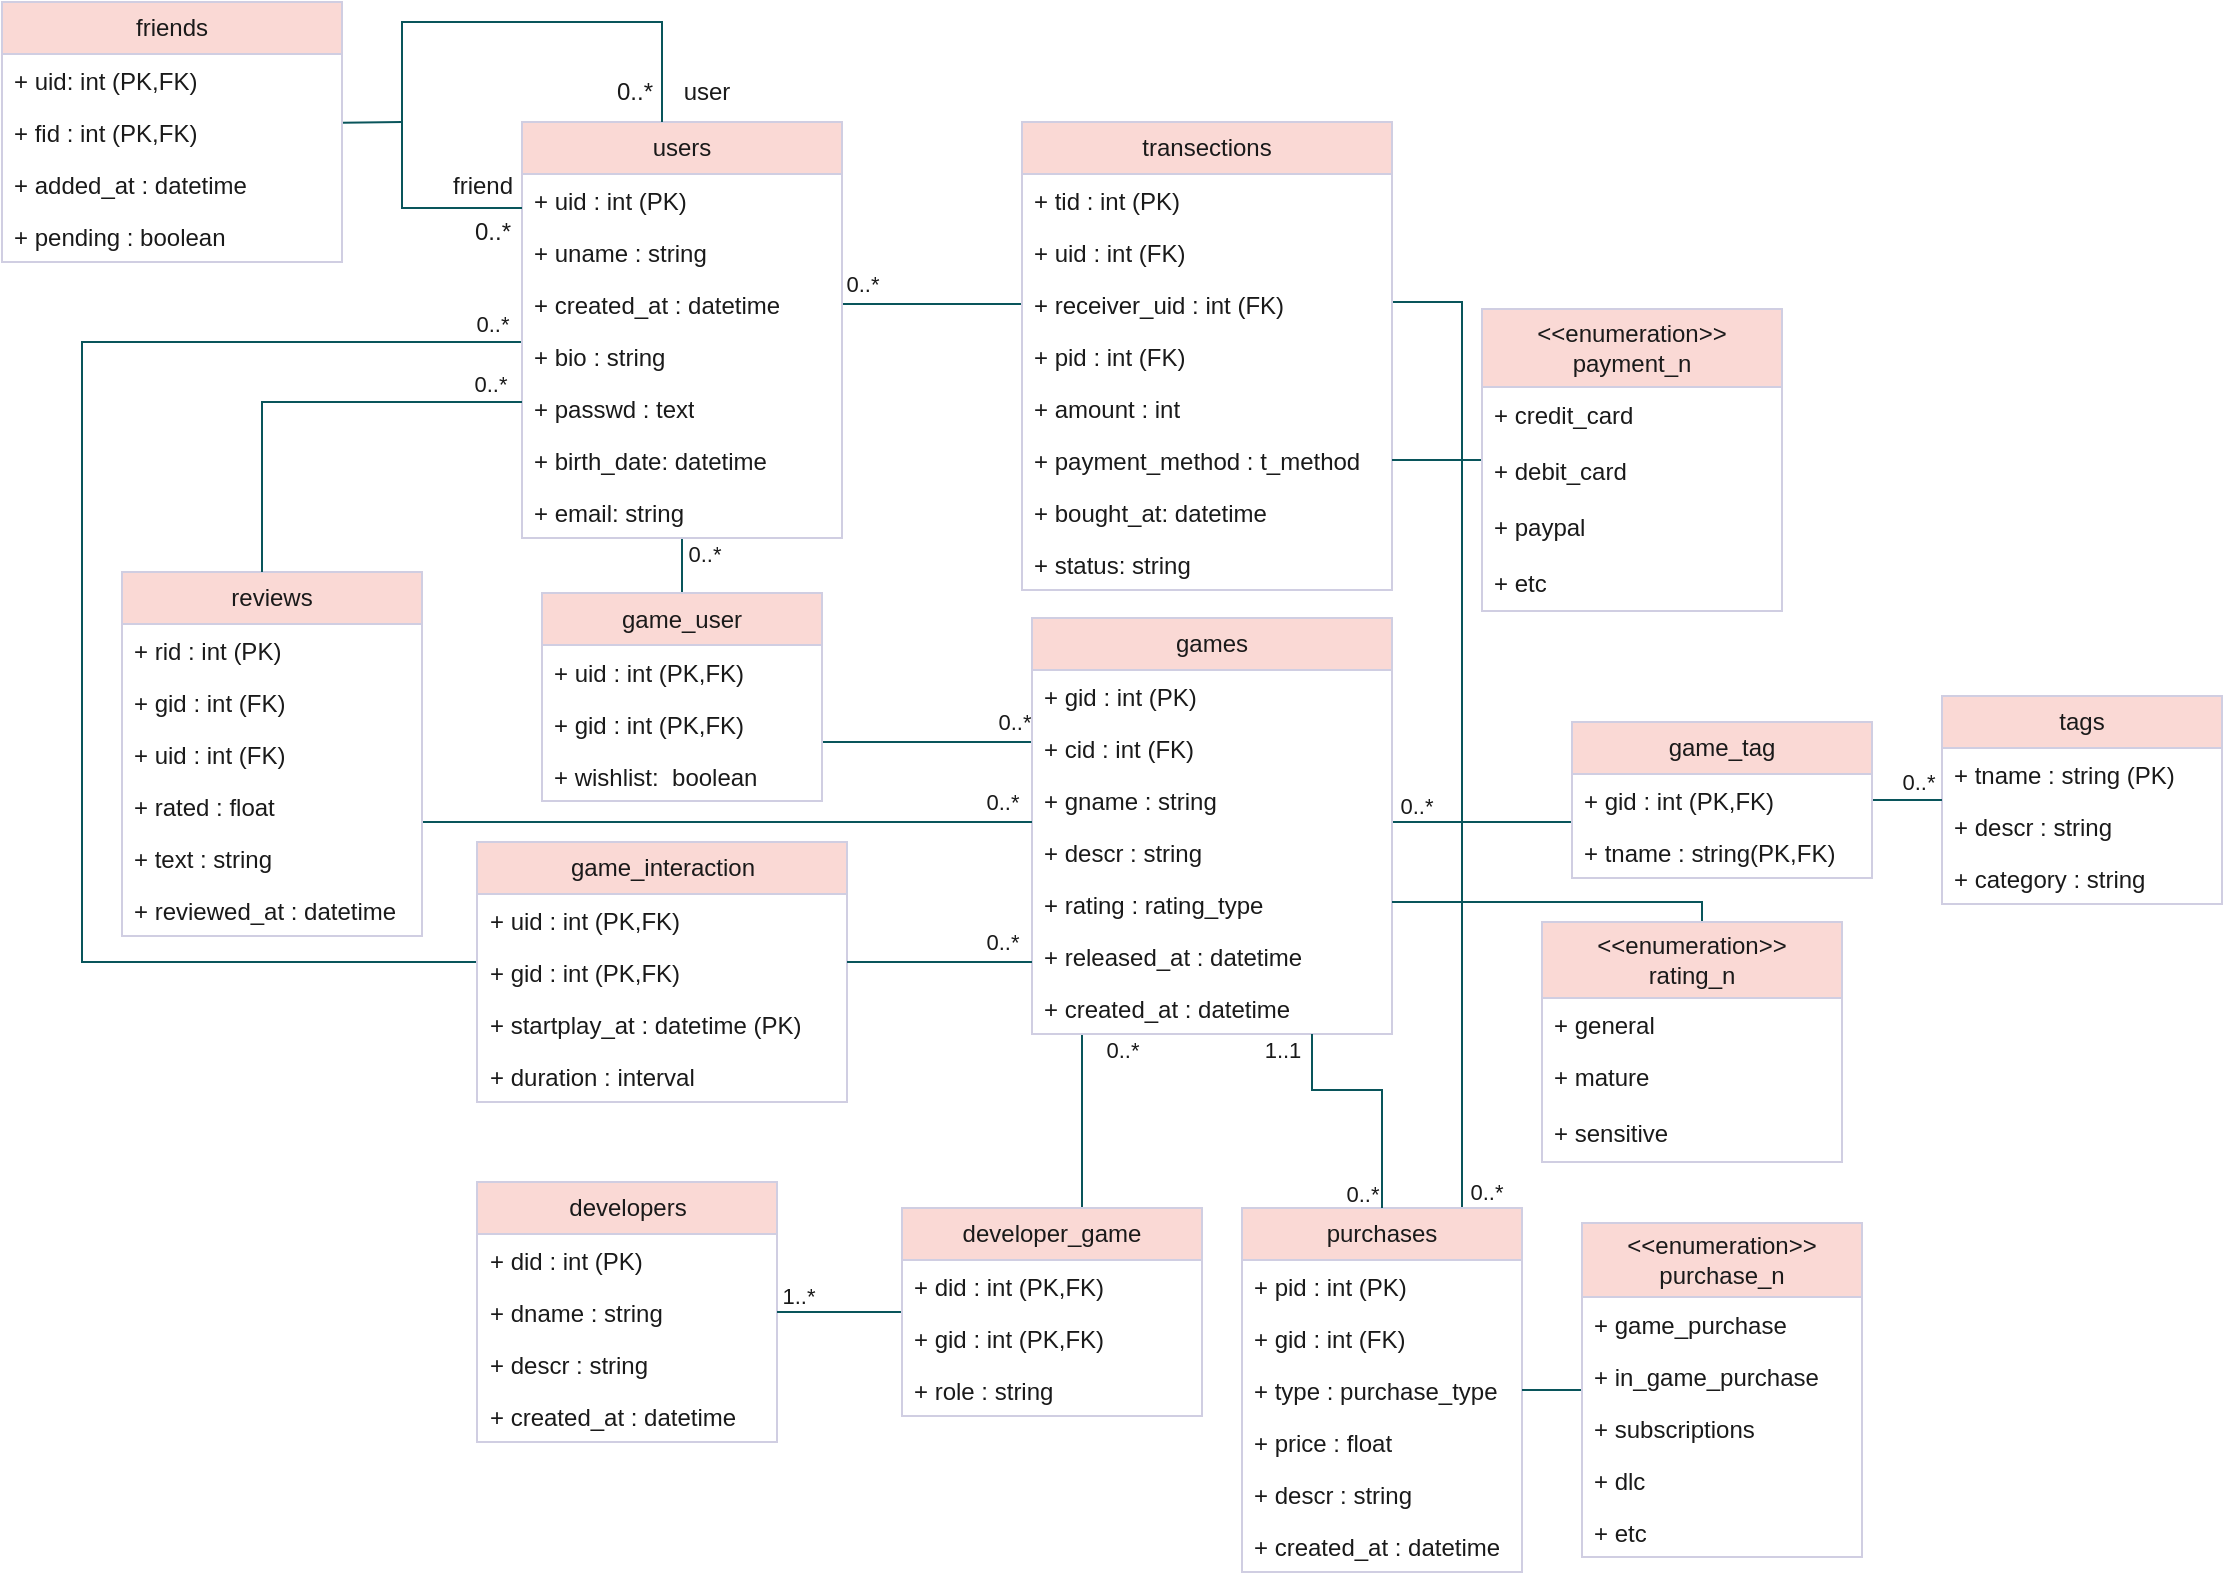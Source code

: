 <mxfile version="26.0.15">
  <diagram name="Page-1" id="c4acf3e9-155e-7222-9cf6-157b1a14988f">
    <mxGraphModel dx="2045" dy="713" grid="1" gridSize="10" guides="1" tooltips="1" connect="1" arrows="1" fold="1" page="1" pageScale="1" pageWidth="850" pageHeight="1100" background="none" math="0" shadow="0">
      <root>
        <mxCell id="0" />
        <mxCell id="1" parent="0" />
        <mxCell id="2pVqwqvjS9LqauzNDk25-103" style="edgeStyle=orthogonalEdgeStyle;rounded=0;orthogonalLoop=1;jettySize=auto;html=1;endArrow=none;startFill=0;labelBackgroundColor=none;strokeColor=#09555B;fontColor=default;entryX=0;entryY=0.5;entryDx=0;entryDy=0;exitX=1;exitY=0.5;exitDx=0;exitDy=0;" parent="1" source="2pVqwqvjS9LqauzNDk25-8" target="Zc4zKIkPFqTuDIG2BIl9-13" edge="1">
          <mxGeometry relative="1" as="geometry">
            <mxPoint x="350" y="180" as="sourcePoint" />
            <mxPoint x="440" y="197" as="targetPoint" />
            <Array as="points" />
          </mxGeometry>
        </mxCell>
        <mxCell id="2pVqwqvjS9LqauzNDk25-104" value="0..*" style="edgeLabel;html=1;align=center;verticalAlign=middle;resizable=0;points=[];labelBackgroundColor=none;fontColor=#1A1A1A;rounded=0;" parent="2pVqwqvjS9LqauzNDk25-103" vertex="1" connectable="0">
          <mxGeometry x="-0.939" y="-1" relative="1" as="geometry">
            <mxPoint x="7" y="-11" as="offset" />
          </mxGeometry>
        </mxCell>
        <mxCell id="0NqdiBWct_r0nhPSizSn-33" value="0..*" style="edgeLabel;html=1;align=center;verticalAlign=middle;resizable=0;points=[];labelBackgroundColor=none;fontColor=#1A1A1A;rounded=0;" parent="2pVqwqvjS9LqauzNDk25-103" vertex="1" connectable="0">
          <mxGeometry x="-0.939" y="-1" relative="1" as="geometry">
            <mxPoint x="-72" y="124" as="offset" />
          </mxGeometry>
        </mxCell>
        <mxCell id="0NqdiBWct_r0nhPSizSn-31" style="edgeStyle=orthogonalEdgeStyle;rounded=0;orthogonalLoop=1;jettySize=auto;html=1;endArrow=none;startFill=0;labelBackgroundColor=none;strokeColor=#09555B;fontColor=default;" parent="1" source="2pVqwqvjS9LqauzNDk25-6" target="0NqdiBWct_r0nhPSizSn-26" edge="1">
          <mxGeometry relative="1" as="geometry">
            <Array as="points">
              <mxPoint x="300" y="270" />
              <mxPoint x="300" y="270" />
            </Array>
          </mxGeometry>
        </mxCell>
        <mxCell id="rWIqrQfGSt81gzxZxEG9-31" style="edgeStyle=orthogonalEdgeStyle;rounded=0;orthogonalLoop=1;jettySize=auto;html=1;endArrow=none;startFill=0;labelBackgroundColor=none;strokeColor=#09555B;fontColor=default;" parent="1" source="2pVqwqvjS9LqauzNDk25-6" target="rWIqrQfGSt81gzxZxEG9-24" edge="1">
          <mxGeometry relative="1" as="geometry">
            <Array as="points">
              <mxPoint x="-30" y="200" />
              <mxPoint x="-30" y="510" />
            </Array>
          </mxGeometry>
        </mxCell>
        <mxCell id="2pVqwqvjS9LqauzNDk25-6" value="users" style="swimlane;fontStyle=0;childLayout=stackLayout;horizontal=1;startSize=26;fillColor=#FAD9D5;horizontalStack=0;resizeParent=1;resizeParentMax=0;resizeLast=0;collapsible=1;marginBottom=0;whiteSpace=wrap;html=1;strokeColor=#D0CEE2;labelBackgroundColor=none;fontColor=#1A1A1A;rounded=0;" parent="1" vertex="1">
          <mxGeometry x="190" y="90" width="160" height="208" as="geometry" />
        </mxCell>
        <mxCell id="2pVqwqvjS9LqauzNDk25-7" value="+ uid : int (PK)" style="text;strokeColor=none;fillColor=none;align=left;verticalAlign=top;spacingLeft=4;spacingRight=4;overflow=hidden;rotatable=0;points=[[0,0.5],[1,0.5]];portConstraint=eastwest;whiteSpace=wrap;html=1;labelBackgroundColor=none;fontColor=#1A1A1A;rounded=0;" parent="2pVqwqvjS9LqauzNDk25-6" vertex="1">
          <mxGeometry y="26" width="160" height="26" as="geometry" />
        </mxCell>
        <mxCell id="0NqdiBWct_r0nhPSizSn-37" value="+ uname : string" style="text;strokeColor=none;fillColor=none;align=left;verticalAlign=top;spacingLeft=4;spacingRight=4;overflow=hidden;rotatable=0;points=[[0,0.5],[1,0.5]];portConstraint=eastwest;whiteSpace=wrap;html=1;labelBackgroundColor=none;fontColor=#1A1A1A;rounded=0;" parent="2pVqwqvjS9LqauzNDk25-6" vertex="1">
          <mxGeometry y="52" width="160" height="26" as="geometry" />
        </mxCell>
        <mxCell id="2pVqwqvjS9LqauzNDk25-8" value="+ created_at : datetime" style="text;strokeColor=none;fillColor=none;align=left;verticalAlign=top;spacingLeft=4;spacingRight=4;overflow=hidden;rotatable=0;points=[[0,0.5],[1,0.5]];portConstraint=eastwest;whiteSpace=wrap;html=1;labelBackgroundColor=none;fontColor=#1A1A1A;rounded=0;" parent="2pVqwqvjS9LqauzNDk25-6" vertex="1">
          <mxGeometry y="78" width="160" height="26" as="geometry" />
        </mxCell>
        <mxCell id="2pVqwqvjS9LqauzNDk25-9" value="+ bio : string&lt;div&gt;&lt;br&gt;&lt;div&gt;&amp;nbsp;&lt;/div&gt;&lt;/div&gt;" style="text;strokeColor=none;fillColor=none;align=left;verticalAlign=top;spacingLeft=4;spacingRight=4;overflow=hidden;rotatable=0;points=[[0,0.5],[1,0.5]];portConstraint=eastwest;whiteSpace=wrap;html=1;labelBackgroundColor=none;fontColor=#1A1A1A;rounded=0;" parent="2pVqwqvjS9LqauzNDk25-6" vertex="1">
          <mxGeometry y="104" width="160" height="26" as="geometry" />
        </mxCell>
        <mxCell id="rWIqrQfGSt81gzxZxEG9-15" style="edgeStyle=orthogonalEdgeStyle;rounded=0;orthogonalLoop=1;jettySize=auto;html=1;entryX=0;entryY=0.654;entryDx=0;entryDy=0;entryPerimeter=0;endArrow=none;startFill=0;labelBackgroundColor=none;strokeColor=#09555B;fontColor=default;" parent="2pVqwqvjS9LqauzNDk25-6" source="2pVqwqvjS9LqauzNDk25-6" target="2pVqwqvjS9LqauzNDk25-7" edge="1">
          <mxGeometry relative="1" as="geometry">
            <Array as="points">
              <mxPoint x="70" y="-50" />
              <mxPoint x="-60" y="-50" />
              <mxPoint x="-60" y="43" />
            </Array>
          </mxGeometry>
        </mxCell>
        <mxCell id="BbPI0gP_dXrYkIprhT25-1" value="+&amp;nbsp;passwd : text&lt;div&gt;&lt;br&gt;&lt;div&gt;&amp;nbsp;&lt;/div&gt;&lt;/div&gt;" style="text;strokeColor=none;fillColor=none;align=left;verticalAlign=top;spacingLeft=4;spacingRight=4;overflow=hidden;rotatable=0;points=[[0,0.5],[1,0.5]];portConstraint=eastwest;whiteSpace=wrap;html=1;labelBackgroundColor=none;fontColor=#1A1A1A;rounded=0;" parent="2pVqwqvjS9LqauzNDk25-6" vertex="1">
          <mxGeometry y="130" width="160" height="26" as="geometry" />
        </mxCell>
        <mxCell id="BbPI0gP_dXrYkIprhT25-3" value="+&amp;nbsp;birth_date: datetime&lt;div&gt;&lt;br&gt;&lt;div&gt;&amp;nbsp;&lt;/div&gt;&lt;/div&gt;" style="text;strokeColor=none;fillColor=none;align=left;verticalAlign=top;spacingLeft=4;spacingRight=4;overflow=hidden;rotatable=0;points=[[0,0.5],[1,0.5]];portConstraint=eastwest;whiteSpace=wrap;html=1;labelBackgroundColor=none;fontColor=#1A1A1A;rounded=0;" parent="2pVqwqvjS9LqauzNDk25-6" vertex="1">
          <mxGeometry y="156" width="160" height="26" as="geometry" />
        </mxCell>
        <mxCell id="rWIqrQfGSt81gzxZxEG9-19" value="" style="endArrow=none;html=1;rounded=0;labelBackgroundColor=none;strokeColor=#09555B;fontColor=default;exitX=0.999;exitY=0.321;exitDx=0;exitDy=0;exitPerimeter=0;" parent="2pVqwqvjS9LqauzNDk25-6" source="rWIqrQfGSt81gzxZxEG9-6" edge="1">
          <mxGeometry width="50" height="50" relative="1" as="geometry">
            <mxPoint x="10" y="-70" as="sourcePoint" />
            <mxPoint x="-60" as="targetPoint" />
            <Array as="points" />
          </mxGeometry>
        </mxCell>
        <mxCell id="7Whzla8hrvUE6oFYOrGL-5" value="+ email: string&lt;div&gt;&lt;br&gt;&lt;div&gt;&amp;nbsp;&lt;/div&gt;&lt;/div&gt;" style="text;strokeColor=none;fillColor=none;align=left;verticalAlign=top;spacingLeft=4;spacingRight=4;overflow=hidden;rotatable=0;points=[[0,0.5],[1,0.5]];portConstraint=eastwest;whiteSpace=wrap;html=1;labelBackgroundColor=none;fontColor=#1A1A1A;rounded=0;" parent="2pVqwqvjS9LqauzNDk25-6" vertex="1">
          <mxGeometry y="182" width="160" height="26" as="geometry" />
        </mxCell>
        <mxCell id="2pVqwqvjS9LqauzNDk25-92" style="edgeStyle=orthogonalEdgeStyle;rounded=0;orthogonalLoop=1;jettySize=auto;html=1;endArrow=none;startFill=0;labelBackgroundColor=none;strokeColor=#09555B;fontColor=default;" parent="1" source="2pVqwqvjS9LqauzNDk25-11" target="2pVqwqvjS9LqauzNDk25-20" edge="1">
          <mxGeometry relative="1" as="geometry">
            <Array as="points">
              <mxPoint x="650" y="440" />
              <mxPoint x="650" y="440" />
            </Array>
          </mxGeometry>
        </mxCell>
        <mxCell id="2pVqwqvjS9LqauzNDk25-94" value="0..*" style="edgeLabel;html=1;align=center;verticalAlign=middle;resizable=0;points=[];labelBackgroundColor=none;fontColor=#1A1A1A;rounded=0;" parent="2pVqwqvjS9LqauzNDk25-92" vertex="1" connectable="0">
          <mxGeometry x="-0.617" y="-1" relative="1" as="geometry">
            <mxPoint x="-5" y="-9" as="offset" />
          </mxGeometry>
        </mxCell>
        <mxCell id="2pVqwqvjS9LqauzNDk25-100" style="edgeStyle=orthogonalEdgeStyle;rounded=0;orthogonalLoop=1;jettySize=auto;html=1;endArrow=none;startFill=0;labelBackgroundColor=none;strokeColor=#09555B;fontColor=default;" parent="1" source="2pVqwqvjS9LqauzNDk25-11" target="0NqdiBWct_r0nhPSizSn-26" edge="1">
          <mxGeometry relative="1" as="geometry">
            <mxPoint x="330.029" y="570" as="targetPoint" />
            <Array as="points">
              <mxPoint x="360" y="400" />
              <mxPoint x="360" y="400" />
            </Array>
          </mxGeometry>
        </mxCell>
        <mxCell id="2pVqwqvjS9LqauzNDk25-101" value="0..*" style="edgeLabel;html=1;align=center;verticalAlign=middle;resizable=0;points=[];labelBackgroundColor=none;fontColor=#1A1A1A;rounded=0;" parent="2pVqwqvjS9LqauzNDk25-100" vertex="1" connectable="0">
          <mxGeometry x="-0.689" y="-1" relative="1" as="geometry">
            <mxPoint x="7" y="-9" as="offset" />
          </mxGeometry>
        </mxCell>
        <mxCell id="2pVqwqvjS9LqauzNDk25-127" style="edgeStyle=orthogonalEdgeStyle;rounded=0;orthogonalLoop=1;jettySize=auto;html=1;endArrow=none;startFill=0;labelBackgroundColor=none;strokeColor=#09555B;fontColor=default;" parent="1" source="2pVqwqvjS9LqauzNDk25-11" target="0NqdiBWct_r0nhPSizSn-6" edge="1">
          <mxGeometry relative="1" as="geometry">
            <mxPoint x="534.71" y="570" as="sourcePoint" />
            <mxPoint x="534.71" y="739" as="targetPoint" />
            <Array as="points">
              <mxPoint x="470" y="570" />
              <mxPoint x="470" y="570" />
            </Array>
          </mxGeometry>
        </mxCell>
        <mxCell id="2pVqwqvjS9LqauzNDk25-129" value="1..*" style="edgeLabel;html=1;align=center;verticalAlign=middle;resizable=0;points=[];labelBackgroundColor=none;fontColor=#1A1A1A;rounded=0;" parent="2pVqwqvjS9LqauzNDk25-127" vertex="1" connectable="0">
          <mxGeometry x="0.72" y="1" relative="1" as="geometry">
            <mxPoint x="-143" y="56" as="offset" />
          </mxGeometry>
        </mxCell>
        <mxCell id="2pVqwqvjS9LqauzNDk25-130" value="0..*" style="edgeLabel;html=1;align=center;verticalAlign=middle;resizable=0;points=[];labelBackgroundColor=none;fontColor=#1A1A1A;rounded=0;" parent="2pVqwqvjS9LqauzNDk25-127" vertex="1" connectable="0">
          <mxGeometry x="0.72" y="1" relative="1" as="geometry">
            <mxPoint x="19" y="-67" as="offset" />
          </mxGeometry>
        </mxCell>
        <mxCell id="rWIqrQfGSt81gzxZxEG9-64" value="1..1" style="edgeLabel;html=1;align=center;verticalAlign=middle;resizable=0;points=[];labelBackgroundColor=none;fontColor=#1A1A1A;rounded=0;" parent="2pVqwqvjS9LqauzNDk25-127" vertex="1" connectable="0">
          <mxGeometry x="0.72" y="1" relative="1" as="geometry">
            <mxPoint x="99" y="-67" as="offset" />
          </mxGeometry>
        </mxCell>
        <mxCell id="rWIqrQfGSt81gzxZxEG9-65" value="0..*" style="edgeLabel;html=1;align=center;verticalAlign=middle;resizable=0;points=[];labelBackgroundColor=none;fontColor=#1A1A1A;rounded=0;" parent="2pVqwqvjS9LqauzNDk25-127" vertex="1" connectable="0">
          <mxGeometry x="0.72" y="1" relative="1" as="geometry">
            <mxPoint x="139" y="5" as="offset" />
          </mxGeometry>
        </mxCell>
        <mxCell id="7Whzla8hrvUE6oFYOrGL-11" value="0..*" style="edgeLabel;html=1;align=center;verticalAlign=middle;resizable=0;points=[];labelBackgroundColor=none;fontColor=#1A1A1A;rounded=0;" parent="2pVqwqvjS9LqauzNDk25-127" vertex="1" connectable="0">
          <mxGeometry x="0.72" y="1" relative="1" as="geometry">
            <mxPoint x="201" y="4" as="offset" />
          </mxGeometry>
        </mxCell>
        <mxCell id="2pVqwqvjS9LqauzNDk25-11" value="games" style="swimlane;fontStyle=0;childLayout=stackLayout;horizontal=1;startSize=26;fillColor=#FAD9D5;horizontalStack=0;resizeParent=1;resizeParentMax=0;resizeLast=0;collapsible=1;marginBottom=0;whiteSpace=wrap;html=1;strokeColor=#D0CEE2;labelBackgroundColor=none;fontColor=#1A1A1A;rounded=0;" parent="1" vertex="1">
          <mxGeometry x="445" y="338" width="180" height="208" as="geometry" />
        </mxCell>
        <mxCell id="2pVqwqvjS9LqauzNDk25-12" value="+ gid : int (PK)" style="text;strokeColor=none;fillColor=none;align=left;verticalAlign=top;spacingLeft=4;spacingRight=4;overflow=hidden;rotatable=0;points=[[0,0.5],[1,0.5]];portConstraint=eastwest;whiteSpace=wrap;html=1;labelBackgroundColor=none;fontColor=#1A1A1A;rounded=0;" parent="2pVqwqvjS9LqauzNDk25-11" vertex="1">
          <mxGeometry y="26" width="180" height="26" as="geometry" />
        </mxCell>
        <mxCell id="2pVqwqvjS9LqauzNDk25-13" value="+ cid : int (FK)" style="text;strokeColor=none;fillColor=none;align=left;verticalAlign=top;spacingLeft=4;spacingRight=4;overflow=hidden;rotatable=0;points=[[0,0.5],[1,0.5]];portConstraint=eastwest;whiteSpace=wrap;html=1;labelBackgroundColor=none;fontColor=#1A1A1A;rounded=0;" parent="2pVqwqvjS9LqauzNDk25-11" vertex="1">
          <mxGeometry y="52" width="180" height="26" as="geometry" />
        </mxCell>
        <mxCell id="0NqdiBWct_r0nhPSizSn-38" value="+ gname : string" style="text;strokeColor=none;fillColor=none;align=left;verticalAlign=top;spacingLeft=4;spacingRight=4;overflow=hidden;rotatable=0;points=[[0,0.5],[1,0.5]];portConstraint=eastwest;whiteSpace=wrap;html=1;labelBackgroundColor=none;fontColor=#1A1A1A;rounded=0;" parent="2pVqwqvjS9LqauzNDk25-11" vertex="1">
          <mxGeometry y="78" width="180" height="26" as="geometry" />
        </mxCell>
        <mxCell id="0NqdiBWct_r0nhPSizSn-5" value="+ descr : string&lt;div&gt;&amp;nbsp;&lt;/div&gt;" style="text;strokeColor=none;fillColor=none;align=left;verticalAlign=top;spacingLeft=4;spacingRight=4;overflow=hidden;rotatable=0;points=[[0,0.5],[1,0.5]];portConstraint=eastwest;whiteSpace=wrap;html=1;labelBackgroundColor=none;fontColor=#1A1A1A;rounded=0;" parent="2pVqwqvjS9LqauzNDk25-11" vertex="1">
          <mxGeometry y="104" width="180" height="26" as="geometry" />
        </mxCell>
        <mxCell id="2pVqwqvjS9LqauzNDk25-25" value="+ rating : rating_type" style="text;strokeColor=none;fillColor=none;align=left;verticalAlign=top;spacingLeft=4;spacingRight=4;overflow=hidden;rotatable=0;points=[[0,0.5],[1,0.5]];portConstraint=eastwest;whiteSpace=wrap;html=1;labelBackgroundColor=none;fontColor=#1A1A1A;rounded=0;" parent="2pVqwqvjS9LqauzNDk25-11" vertex="1">
          <mxGeometry y="130" width="180" height="26" as="geometry" />
        </mxCell>
        <mxCell id="2pVqwqvjS9LqauzNDk25-85" value="+ released_at : datetime" style="text;strokeColor=none;fillColor=none;align=left;verticalAlign=top;spacingLeft=4;spacingRight=4;overflow=hidden;rotatable=0;points=[[0,0.5],[1,0.5]];portConstraint=eastwest;whiteSpace=wrap;html=1;labelBackgroundColor=none;fontColor=#1A1A1A;rounded=0;" parent="2pVqwqvjS9LqauzNDk25-11" vertex="1">
          <mxGeometry y="156" width="180" height="26" as="geometry" />
        </mxCell>
        <mxCell id="7Whzla8hrvUE6oFYOrGL-8" value="+&amp;nbsp;created_at : datetime&amp;nbsp;" style="text;strokeColor=none;fillColor=none;align=left;verticalAlign=top;spacingLeft=4;spacingRight=4;overflow=hidden;rotatable=0;points=[[0,0.5],[1,0.5]];portConstraint=eastwest;whiteSpace=wrap;html=1;labelBackgroundColor=none;fontColor=#1A1A1A;rounded=0;" parent="2pVqwqvjS9LqauzNDk25-11" vertex="1">
          <mxGeometry y="182" width="180" height="26" as="geometry" />
        </mxCell>
        <mxCell id="2pVqwqvjS9LqauzNDk25-15" value="tags" style="swimlane;fontStyle=0;childLayout=stackLayout;horizontal=1;startSize=26;fillColor=#FAD9D5;horizontalStack=0;resizeParent=1;resizeParentMax=0;resizeLast=0;collapsible=1;marginBottom=0;whiteSpace=wrap;html=1;labelBackgroundColor=none;strokeColor=#D0CEE2;fontColor=#1A1A1A;rounded=0;" parent="1" vertex="1">
          <mxGeometry x="900" y="377" width="140" height="104" as="geometry" />
        </mxCell>
        <mxCell id="2pVqwqvjS9LqauzNDk25-16" value="+ tname : string (PK)" style="text;strokeColor=none;fillColor=none;align=left;verticalAlign=top;spacingLeft=4;spacingRight=4;overflow=hidden;rotatable=0;points=[[0,0.5],[1,0.5]];portConstraint=eastwest;whiteSpace=wrap;html=1;labelBackgroundColor=none;fontColor=#1A1A1A;rounded=0;" parent="2pVqwqvjS9LqauzNDk25-15" vertex="1">
          <mxGeometry y="26" width="140" height="26" as="geometry" />
        </mxCell>
        <mxCell id="2pVqwqvjS9LqauzNDk25-19" value="+ descr : string&lt;div&gt;&amp;nbsp;&lt;/div&gt;" style="text;strokeColor=none;fillColor=none;align=left;verticalAlign=top;spacingLeft=4;spacingRight=4;overflow=hidden;rotatable=0;points=[[0,0.5],[1,0.5]];portConstraint=eastwest;whiteSpace=wrap;html=1;labelBackgroundColor=none;fontColor=#1A1A1A;rounded=0;" parent="2pVqwqvjS9LqauzNDk25-15" vertex="1">
          <mxGeometry y="52" width="140" height="26" as="geometry" />
        </mxCell>
        <mxCell id="7Whzla8hrvUE6oFYOrGL-1" value="+&amp;nbsp;category : string&lt;div&gt;&amp;nbsp;&lt;/div&gt;" style="text;strokeColor=none;fillColor=none;align=left;verticalAlign=top;spacingLeft=4;spacingRight=4;overflow=hidden;rotatable=0;points=[[0,0.5],[1,0.5]];portConstraint=eastwest;whiteSpace=wrap;html=1;labelBackgroundColor=none;fontColor=#1A1A1A;rounded=0;" parent="2pVqwqvjS9LqauzNDk25-15" vertex="1">
          <mxGeometry y="78" width="140" height="26" as="geometry" />
        </mxCell>
        <mxCell id="2pVqwqvjS9LqauzNDk25-93" style="edgeStyle=orthogonalEdgeStyle;rounded=0;orthogonalLoop=1;jettySize=auto;html=1;endArrow=none;startFill=0;labelBackgroundColor=none;strokeColor=#09555B;fontColor=default;" parent="1" source="2pVqwqvjS9LqauzNDk25-20" target="2pVqwqvjS9LqauzNDk25-15" edge="1">
          <mxGeometry relative="1" as="geometry" />
        </mxCell>
        <mxCell id="2pVqwqvjS9LqauzNDk25-96" value="0..*" style="edgeLabel;html=1;align=center;verticalAlign=middle;resizable=0;points=[];labelBackgroundColor=none;fontColor=#1A1A1A;rounded=0;" parent="2pVqwqvjS9LqauzNDk25-93" vertex="1" connectable="0">
          <mxGeometry x="0.407" y="3" relative="1" as="geometry">
            <mxPoint x="1" y="-6" as="offset" />
          </mxGeometry>
        </mxCell>
        <mxCell id="2pVqwqvjS9LqauzNDk25-20" value="game_tag" style="swimlane;fontStyle=0;childLayout=stackLayout;horizontal=1;startSize=26;fillColor=#FAD9D5;horizontalStack=0;resizeParent=1;resizeParentMax=0;resizeLast=0;collapsible=1;marginBottom=0;whiteSpace=wrap;html=1;labelBackgroundColor=none;strokeColor=#D0CEE2;fontColor=#1A1A1A;rounded=0;" parent="1" vertex="1">
          <mxGeometry x="715" y="390" width="150" height="78" as="geometry" />
        </mxCell>
        <mxCell id="2pVqwqvjS9LqauzNDk25-22" value="+ gid : int (PK,FK)&lt;div&gt;&amp;nbsp;&lt;/div&gt;" style="text;strokeColor=none;fillColor=none;align=left;verticalAlign=top;spacingLeft=4;spacingRight=4;overflow=hidden;rotatable=0;points=[[0,0.5],[1,0.5]];portConstraint=eastwest;whiteSpace=wrap;html=1;labelBackgroundColor=none;fontColor=#1A1A1A;rounded=0;" parent="2pVqwqvjS9LqauzNDk25-20" vertex="1">
          <mxGeometry y="26" width="150" height="26" as="geometry" />
        </mxCell>
        <mxCell id="2pVqwqvjS9LqauzNDk25-21" value="+ tname : string(PK,FK)" style="text;strokeColor=none;fillColor=none;align=left;verticalAlign=top;spacingLeft=4;spacingRight=4;overflow=hidden;rotatable=0;points=[[0,0.5],[1,0.5]];portConstraint=eastwest;whiteSpace=wrap;html=1;labelBackgroundColor=none;fontColor=#1A1A1A;rounded=0;" parent="2pVqwqvjS9LqauzNDk25-20" vertex="1">
          <mxGeometry y="52" width="150" height="26" as="geometry" />
        </mxCell>
        <mxCell id="rWIqrQfGSt81gzxZxEG9-3" style="edgeStyle=orthogonalEdgeStyle;rounded=0;orthogonalLoop=1;jettySize=auto;html=1;endArrow=none;startFill=0;exitX=1;exitY=0.5;exitDx=0;exitDy=0;labelBackgroundColor=none;strokeColor=#09555B;fontColor=default;" parent="1" source="0NqdiBWct_r0nhPSizSn-35" target="2pVqwqvjS9LqauzNDk25-11" edge="1">
          <mxGeometry relative="1" as="geometry">
            <Array as="points">
              <mxPoint x="140" y="440" />
            </Array>
          </mxGeometry>
        </mxCell>
        <mxCell id="2pVqwqvjS9LqauzNDk25-31" value="reviews" style="swimlane;fontStyle=0;childLayout=stackLayout;horizontal=1;startSize=26;fillColor=#FAD9D5;horizontalStack=0;resizeParent=1;resizeParentMax=0;resizeLast=0;collapsible=1;marginBottom=0;whiteSpace=wrap;html=1;strokeColor=#D0CEE2;labelBackgroundColor=none;fontColor=#1A1A1A;rounded=0;" parent="1" vertex="1">
          <mxGeometry x="-10" y="315" width="150" height="182" as="geometry" />
        </mxCell>
        <mxCell id="2pVqwqvjS9LqauzNDk25-32" value="+ rid : int (PK)&lt;div&gt;&amp;nbsp;&lt;/div&gt;" style="text;strokeColor=none;fillColor=none;align=left;verticalAlign=top;spacingLeft=4;spacingRight=4;overflow=hidden;rotatable=0;points=[[0,0.5],[1,0.5]];portConstraint=eastwest;whiteSpace=wrap;html=1;labelBackgroundColor=none;fontColor=#1A1A1A;rounded=0;" parent="2pVqwqvjS9LqauzNDk25-31" vertex="1">
          <mxGeometry y="26" width="150" height="26" as="geometry" />
        </mxCell>
        <mxCell id="2pVqwqvjS9LqauzNDk25-36" value="+ gid : int (FK)&amp;nbsp;" style="text;strokeColor=none;fillColor=none;align=left;verticalAlign=top;spacingLeft=4;spacingRight=4;overflow=hidden;rotatable=0;points=[[0,0.5],[1,0.5]];portConstraint=eastwest;whiteSpace=wrap;html=1;labelBackgroundColor=none;fontColor=#1A1A1A;rounded=0;" parent="2pVqwqvjS9LqauzNDk25-31" vertex="1">
          <mxGeometry y="52" width="150" height="26" as="geometry" />
        </mxCell>
        <mxCell id="0NqdiBWct_r0nhPSizSn-35" value="+ uid : int (FK)&amp;nbsp;" style="text;strokeColor=none;fillColor=none;align=left;verticalAlign=top;spacingLeft=4;spacingRight=4;overflow=hidden;rotatable=0;points=[[0,0.5],[1,0.5]];portConstraint=eastwest;whiteSpace=wrap;html=1;labelBackgroundColor=none;fontColor=#1A1A1A;rounded=0;" parent="2pVqwqvjS9LqauzNDk25-31" vertex="1">
          <mxGeometry y="78" width="150" height="26" as="geometry" />
        </mxCell>
        <mxCell id="rWIqrQfGSt81gzxZxEG9-1" value="+ rated : float&amp;nbsp;" style="text;strokeColor=none;fillColor=none;align=left;verticalAlign=top;spacingLeft=4;spacingRight=4;overflow=hidden;rotatable=0;points=[[0,0.5],[1,0.5]];portConstraint=eastwest;whiteSpace=wrap;html=1;labelBackgroundColor=none;fontColor=#1A1A1A;rounded=0;" parent="2pVqwqvjS9LqauzNDk25-31" vertex="1">
          <mxGeometry y="104" width="150" height="26" as="geometry" />
        </mxCell>
        <mxCell id="2pVqwqvjS9LqauzNDk25-33" value="+ text : string&amp;nbsp;" style="text;strokeColor=none;fillColor=none;align=left;verticalAlign=top;spacingLeft=4;spacingRight=4;overflow=hidden;rotatable=0;points=[[0,0.5],[1,0.5]];portConstraint=eastwest;whiteSpace=wrap;html=1;labelBackgroundColor=none;fontColor=#1A1A1A;rounded=0;" parent="2pVqwqvjS9LqauzNDk25-31" vertex="1">
          <mxGeometry y="130" width="150" height="26" as="geometry" />
        </mxCell>
        <mxCell id="2pVqwqvjS9LqauzNDk25-34" value="+ reviewed_at : datetime" style="text;strokeColor=none;fillColor=none;align=left;verticalAlign=top;spacingLeft=4;spacingRight=4;overflow=hidden;rotatable=0;points=[[0,0.5],[1,0.5]];portConstraint=eastwest;whiteSpace=wrap;html=1;labelBackgroundColor=none;fontColor=#1A1A1A;rounded=0;" parent="2pVqwqvjS9LqauzNDk25-31" vertex="1">
          <mxGeometry y="156" width="150" height="26" as="geometry" />
        </mxCell>
        <mxCell id="2pVqwqvjS9LqauzNDk25-110" style="edgeStyle=orthogonalEdgeStyle;rounded=0;orthogonalLoop=1;jettySize=auto;html=1;endArrow=none;startFill=0;labelBackgroundColor=none;strokeColor=#09555B;fontColor=default;" parent="1" target="2pVqwqvjS9LqauzNDk25-31" edge="1">
          <mxGeometry relative="1" as="geometry">
            <mxPoint x="190" y="230" as="sourcePoint" />
            <mxPoint x="60" y="310" as="targetPoint" />
            <Array as="points">
              <mxPoint x="60" y="230" />
            </Array>
          </mxGeometry>
        </mxCell>
        <mxCell id="2pVqwqvjS9LqauzNDk25-111" value="0..*" style="edgeLabel;html=1;align=center;verticalAlign=middle;resizable=0;points=[];labelBackgroundColor=none;fontColor=#1A1A1A;rounded=0;" parent="2pVqwqvjS9LqauzNDk25-110" vertex="1" connectable="0">
          <mxGeometry x="0.812" y="-2" relative="1" as="geometry">
            <mxPoint x="372" y="135" as="offset" />
          </mxGeometry>
        </mxCell>
        <mxCell id="2pVqwqvjS9LqauzNDk25-112" value="0..*" style="edgeLabel;html=1;align=center;verticalAlign=middle;resizable=0;points=[];labelBackgroundColor=none;fontColor=#1A1A1A;rounded=0;" parent="2pVqwqvjS9LqauzNDk25-110" vertex="1" connectable="0">
          <mxGeometry x="-0.749" y="2" relative="1" as="geometry">
            <mxPoint x="11" y="-11" as="offset" />
          </mxGeometry>
        </mxCell>
        <mxCell id="rWIqrQfGSt81gzxZxEG9-41" value="0..*" style="edgeLabel;html=1;align=center;verticalAlign=middle;resizable=0;points=[];labelBackgroundColor=none;fontColor=#1A1A1A;rounded=0;" parent="2pVqwqvjS9LqauzNDk25-110" vertex="1" connectable="0">
          <mxGeometry x="-0.749" y="2" relative="1" as="geometry">
            <mxPoint x="12" y="-41" as="offset" />
          </mxGeometry>
        </mxCell>
        <mxCell id="rWIqrQfGSt81gzxZxEG9-42" value="0..*" style="edgeLabel;html=1;align=center;verticalAlign=middle;resizable=0;points=[];labelBackgroundColor=none;fontColor=#1A1A1A;rounded=0;" parent="2pVqwqvjS9LqauzNDk25-110" vertex="1" connectable="0">
          <mxGeometry x="-0.749" y="2" relative="1" as="geometry">
            <mxPoint x="267" y="268" as="offset" />
          </mxGeometry>
        </mxCell>
        <mxCell id="0NqdiBWct_r0nhPSizSn-1" value="developers" style="swimlane;fontStyle=0;childLayout=stackLayout;horizontal=1;startSize=26;fillColor=#FAD9D5;horizontalStack=0;resizeParent=1;resizeParentMax=0;resizeLast=0;collapsible=1;marginBottom=0;whiteSpace=wrap;html=1;strokeColor=#D0CEE2;labelBackgroundColor=none;fontColor=#1A1A1A;rounded=0;" parent="1" vertex="1">
          <mxGeometry x="167.5" y="620" width="150" height="130" as="geometry" />
        </mxCell>
        <mxCell id="0NqdiBWct_r0nhPSizSn-2" value="+ did : int (PK)&lt;div&gt;&amp;nbsp;&lt;/div&gt;" style="text;strokeColor=none;fillColor=none;align=left;verticalAlign=top;spacingLeft=4;spacingRight=4;overflow=hidden;rotatable=0;points=[[0,0.5],[1,0.5]];portConstraint=eastwest;whiteSpace=wrap;html=1;labelBackgroundColor=none;fontColor=#1A1A1A;rounded=0;" parent="0NqdiBWct_r0nhPSizSn-1" vertex="1">
          <mxGeometry y="26" width="150" height="26" as="geometry" />
        </mxCell>
        <mxCell id="0NqdiBWct_r0nhPSizSn-3" value="+ dname : string&amp;nbsp;" style="text;strokeColor=none;fillColor=none;align=left;verticalAlign=top;spacingLeft=4;spacingRight=4;overflow=hidden;rotatable=0;points=[[0,0.5],[1,0.5]];portConstraint=eastwest;whiteSpace=wrap;html=1;labelBackgroundColor=none;fontColor=#1A1A1A;rounded=0;" parent="0NqdiBWct_r0nhPSizSn-1" vertex="1">
          <mxGeometry y="52" width="150" height="26" as="geometry" />
        </mxCell>
        <mxCell id="0NqdiBWct_r0nhPSizSn-4" value="+ descr : string&amp;nbsp;" style="text;strokeColor=none;fillColor=none;align=left;verticalAlign=top;spacingLeft=4;spacingRight=4;overflow=hidden;rotatable=0;points=[[0,0.5],[1,0.5]];portConstraint=eastwest;whiteSpace=wrap;html=1;labelBackgroundColor=none;fontColor=#1A1A1A;rounded=0;" parent="0NqdiBWct_r0nhPSizSn-1" vertex="1">
          <mxGeometry y="78" width="150" height="26" as="geometry" />
        </mxCell>
        <mxCell id="7Whzla8hrvUE6oFYOrGL-2" value="+&amp;nbsp;created_at : datetime&amp;nbsp;" style="text;strokeColor=none;fillColor=none;align=left;verticalAlign=top;spacingLeft=4;spacingRight=4;overflow=hidden;rotatable=0;points=[[0,0.5],[1,0.5]];portConstraint=eastwest;whiteSpace=wrap;html=1;labelBackgroundColor=none;fontColor=#1A1A1A;rounded=0;" parent="0NqdiBWct_r0nhPSizSn-1" vertex="1">
          <mxGeometry y="104" width="150" height="26" as="geometry" />
        </mxCell>
        <mxCell id="0NqdiBWct_r0nhPSizSn-11" style="edgeStyle=orthogonalEdgeStyle;rounded=0;orthogonalLoop=1;jettySize=auto;html=1;endArrow=none;startFill=0;labelBackgroundColor=none;strokeColor=#09555B;fontColor=default;" parent="1" source="0NqdiBWct_r0nhPSizSn-6" target="0NqdiBWct_r0nhPSizSn-1" edge="1">
          <mxGeometry relative="1" as="geometry" />
        </mxCell>
        <mxCell id="0NqdiBWct_r0nhPSizSn-6" value="developer_game" style="swimlane;fontStyle=0;childLayout=stackLayout;horizontal=1;startSize=26;fillColor=#FAD9D5;horizontalStack=0;resizeParent=1;resizeParentMax=0;resizeLast=0;collapsible=1;marginBottom=0;whiteSpace=wrap;html=1;strokeColor=#D0CEE2;labelBackgroundColor=none;fontColor=#1A1A1A;rounded=0;" parent="1" vertex="1">
          <mxGeometry x="380" y="633" width="150" height="104" as="geometry" />
        </mxCell>
        <mxCell id="0NqdiBWct_r0nhPSizSn-7" value="+ did : int (PK,FK)&lt;div&gt;&amp;nbsp;&lt;/div&gt;" style="text;strokeColor=none;fillColor=none;align=left;verticalAlign=top;spacingLeft=4;spacingRight=4;overflow=hidden;rotatable=0;points=[[0,0.5],[1,0.5]];portConstraint=eastwest;whiteSpace=wrap;html=1;labelBackgroundColor=none;fontColor=#1A1A1A;rounded=0;" parent="0NqdiBWct_r0nhPSizSn-6" vertex="1">
          <mxGeometry y="26" width="150" height="26" as="geometry" />
        </mxCell>
        <mxCell id="0NqdiBWct_r0nhPSizSn-10" value="+ gid : int (PK,FK)" style="text;strokeColor=none;fillColor=none;align=left;verticalAlign=top;spacingLeft=4;spacingRight=4;overflow=hidden;rotatable=0;points=[[0,0.5],[1,0.5]];portConstraint=eastwest;whiteSpace=wrap;html=1;labelBackgroundColor=none;fontColor=#1A1A1A;rounded=0;" parent="0NqdiBWct_r0nhPSizSn-6" vertex="1">
          <mxGeometry y="52" width="150" height="26" as="geometry" />
        </mxCell>
        <mxCell id="7Whzla8hrvUE6oFYOrGL-12" value="+ role : string" style="text;strokeColor=none;fillColor=none;align=left;verticalAlign=top;spacingLeft=4;spacingRight=4;overflow=hidden;rotatable=0;points=[[0,0.5],[1,0.5]];portConstraint=eastwest;whiteSpace=wrap;html=1;labelBackgroundColor=none;fontColor=#1A1A1A;rounded=0;" parent="0NqdiBWct_r0nhPSizSn-6" vertex="1">
          <mxGeometry y="78" width="150" height="26" as="geometry" />
        </mxCell>
        <mxCell id="0NqdiBWct_r0nhPSizSn-17" style="edgeStyle=orthogonalEdgeStyle;rounded=0;orthogonalLoop=1;jettySize=auto;html=1;endArrow=none;startFill=0;labelBackgroundColor=none;strokeColor=#09555B;fontColor=default;" parent="1" source="0NqdiBWct_r0nhPSizSn-12" target="rWIqrQfGSt81gzxZxEG9-46" edge="1">
          <mxGeometry relative="1" as="geometry">
            <Array as="points">
              <mxPoint x="660" y="180" />
            </Array>
          </mxGeometry>
        </mxCell>
        <mxCell id="0NqdiBWct_r0nhPSizSn-12" value="transections" style="swimlane;fontStyle=0;childLayout=stackLayout;horizontal=1;startSize=26;fillColor=#FAD9D5;horizontalStack=0;resizeParent=1;resizeParentMax=0;resizeLast=0;collapsible=1;marginBottom=0;whiteSpace=wrap;html=1;strokeColor=#D0CEE2;labelBackgroundColor=none;fontColor=#1A1A1A;rounded=0;" parent="1" vertex="1">
          <mxGeometry x="440" y="90" width="185" height="234" as="geometry" />
        </mxCell>
        <mxCell id="0NqdiBWct_r0nhPSizSn-13" value="+ tid : int (PK)" style="text;strokeColor=none;fillColor=none;align=left;verticalAlign=top;spacingLeft=4;spacingRight=4;overflow=hidden;rotatable=0;points=[[0,0.5],[1,0.5]];portConstraint=eastwest;whiteSpace=wrap;html=1;labelBackgroundColor=none;fontColor=#1A1A1A;rounded=0;" parent="0NqdiBWct_r0nhPSizSn-12" vertex="1">
          <mxGeometry y="26" width="185" height="26" as="geometry" />
        </mxCell>
        <mxCell id="0NqdiBWct_r0nhPSizSn-18" value="+ uid : int (FK)" style="text;strokeColor=none;fillColor=none;align=left;verticalAlign=top;spacingLeft=4;spacingRight=4;overflow=hidden;rotatable=0;points=[[0,0.5],[1,0.5]];portConstraint=eastwest;whiteSpace=wrap;html=1;labelBackgroundColor=none;fontColor=#1A1A1A;rounded=0;" parent="0NqdiBWct_r0nhPSizSn-12" vertex="1">
          <mxGeometry y="52" width="185" height="26" as="geometry" />
        </mxCell>
        <mxCell id="Zc4zKIkPFqTuDIG2BIl9-13" value="+ receiver_uid : int (FK)" style="text;strokeColor=none;fillColor=none;align=left;verticalAlign=top;spacingLeft=4;spacingRight=4;overflow=hidden;rotatable=0;points=[[0,0.5],[1,0.5]];portConstraint=eastwest;whiteSpace=wrap;html=1;labelBackgroundColor=none;fontColor=#1A1A1A;rounded=0;" parent="0NqdiBWct_r0nhPSizSn-12" vertex="1">
          <mxGeometry y="78" width="185" height="26" as="geometry" />
        </mxCell>
        <mxCell id="rWIqrQfGSt81gzxZxEG9-45" value="+ pid : int (FK)" style="text;strokeColor=none;fillColor=none;align=left;verticalAlign=top;spacingLeft=4;spacingRight=4;overflow=hidden;rotatable=0;points=[[0,0.5],[1,0.5]];portConstraint=eastwest;whiteSpace=wrap;html=1;labelBackgroundColor=none;fontColor=#1A1A1A;rounded=0;" parent="0NqdiBWct_r0nhPSizSn-12" vertex="1">
          <mxGeometry y="104" width="185" height="26" as="geometry" />
        </mxCell>
        <mxCell id="7Whzla8hrvUE6oFYOrGL-13" value="+ amount : int" style="text;strokeColor=none;fillColor=none;align=left;verticalAlign=top;spacingLeft=4;spacingRight=4;overflow=hidden;rotatable=0;points=[[0,0.5],[1,0.5]];portConstraint=eastwest;whiteSpace=wrap;html=1;labelBackgroundColor=none;fontColor=#1A1A1A;rounded=0;" parent="0NqdiBWct_r0nhPSizSn-12" vertex="1">
          <mxGeometry y="130" width="185" height="26" as="geometry" />
        </mxCell>
        <mxCell id="0NqdiBWct_r0nhPSizSn-20" value="+ payment_method : t_method" style="text;strokeColor=none;fillColor=none;align=left;verticalAlign=top;spacingLeft=4;spacingRight=4;overflow=hidden;rotatable=0;points=[[0,0.5],[1,0.5]];portConstraint=eastwest;whiteSpace=wrap;html=1;labelBackgroundColor=none;fontColor=#1A1A1A;rounded=0;" parent="0NqdiBWct_r0nhPSizSn-12" vertex="1">
          <mxGeometry y="156" width="185" height="26" as="geometry" />
        </mxCell>
        <mxCell id="0NqdiBWct_r0nhPSizSn-14" value="+ bought_at: datetime" style="text;strokeColor=none;fillColor=none;align=left;verticalAlign=top;spacingLeft=4;spacingRight=4;overflow=hidden;rotatable=0;points=[[0,0.5],[1,0.5]];portConstraint=eastwest;whiteSpace=wrap;html=1;labelBackgroundColor=none;fontColor=#1A1A1A;rounded=0;" parent="0NqdiBWct_r0nhPSizSn-12" vertex="1">
          <mxGeometry y="182" width="185" height="26" as="geometry" />
        </mxCell>
        <mxCell id="BbPI0gP_dXrYkIprhT25-4" value="+ status: string" style="text;strokeColor=none;fillColor=none;align=left;verticalAlign=top;spacingLeft=4;spacingRight=4;overflow=hidden;rotatable=0;points=[[0,0.5],[1,0.5]];portConstraint=eastwest;whiteSpace=wrap;html=1;labelBackgroundColor=none;fontColor=#1A1A1A;rounded=0;" parent="0NqdiBWct_r0nhPSizSn-12" vertex="1">
          <mxGeometry y="208" width="185" height="26" as="geometry" />
        </mxCell>
        <mxCell id="0NqdiBWct_r0nhPSizSn-26" value="game_user" style="swimlane;fontStyle=0;childLayout=stackLayout;horizontal=1;startSize=26;fillColor=#FAD9D5;horizontalStack=0;resizeParent=1;resizeParentMax=0;resizeLast=0;collapsible=1;marginBottom=0;whiteSpace=wrap;html=1;strokeColor=#D0CEE2;labelBackgroundColor=none;fontColor=#1A1A1A;rounded=0;" parent="1" vertex="1">
          <mxGeometry x="200" y="325.5" width="140" height="104" as="geometry" />
        </mxCell>
        <mxCell id="0NqdiBWct_r0nhPSizSn-27" value="+ uid : int (PK,FK)" style="text;strokeColor=none;fillColor=none;align=left;verticalAlign=top;spacingLeft=4;spacingRight=4;overflow=hidden;rotatable=0;points=[[0,0.5],[1,0.5]];portConstraint=eastwest;whiteSpace=wrap;html=1;labelBackgroundColor=none;fontColor=#1A1A1A;rounded=0;" parent="0NqdiBWct_r0nhPSizSn-26" vertex="1">
          <mxGeometry y="26" width="140" height="26" as="geometry" />
        </mxCell>
        <mxCell id="0NqdiBWct_r0nhPSizSn-28" value="+ gid : int (PK,FK)" style="text;strokeColor=none;fillColor=none;align=left;verticalAlign=top;spacingLeft=4;spacingRight=4;overflow=hidden;rotatable=0;points=[[0,0.5],[1,0.5]];portConstraint=eastwest;whiteSpace=wrap;html=1;labelBackgroundColor=none;fontColor=#1A1A1A;rounded=0;" parent="0NqdiBWct_r0nhPSizSn-26" vertex="1">
          <mxGeometry y="52" width="140" height="26" as="geometry" />
        </mxCell>
        <mxCell id="Zc4zKIkPFqTuDIG2BIl9-14" value="+ wishlist:&amp;nbsp; boolean" style="text;strokeColor=none;fillColor=none;align=left;verticalAlign=top;spacingLeft=4;spacingRight=4;overflow=hidden;rotatable=0;points=[[0,0.5],[1,0.5]];portConstraint=eastwest;whiteSpace=wrap;html=1;labelBackgroundColor=none;fontColor=#1A1A1A;rounded=0;" parent="0NqdiBWct_r0nhPSizSn-26" vertex="1">
          <mxGeometry y="78" width="140" height="26" as="geometry" />
        </mxCell>
        <mxCell id="rWIqrQfGSt81gzxZxEG9-4" value="friends" style="swimlane;fontStyle=0;childLayout=stackLayout;horizontal=1;startSize=26;fillColor=#FAD9D5;horizontalStack=0;resizeParent=1;resizeParentMax=0;resizeLast=0;collapsible=1;marginBottom=0;whiteSpace=wrap;html=1;strokeColor=#D0CEE2;labelBackgroundColor=none;fontColor=#1A1A1A;rounded=0;" parent="1" vertex="1">
          <mxGeometry x="-70" y="30" width="170" height="130" as="geometry" />
        </mxCell>
        <mxCell id="rWIqrQfGSt81gzxZxEG9-5" value="+ uid: int (PK,FK)" style="text;strokeColor=none;fillColor=none;align=left;verticalAlign=top;spacingLeft=4;spacingRight=4;overflow=hidden;rotatable=0;points=[[0,0.5],[1,0.5]];portConstraint=eastwest;whiteSpace=wrap;html=1;labelBackgroundColor=none;fontColor=#1A1A1A;rounded=0;" parent="rWIqrQfGSt81gzxZxEG9-4" vertex="1">
          <mxGeometry y="26" width="170" height="26" as="geometry" />
        </mxCell>
        <mxCell id="rWIqrQfGSt81gzxZxEG9-6" value="+ fid : int (PK,FK)" style="text;strokeColor=none;fillColor=none;align=left;verticalAlign=top;spacingLeft=4;spacingRight=4;overflow=hidden;rotatable=0;points=[[0,0.5],[1,0.5]];portConstraint=eastwest;whiteSpace=wrap;html=1;labelBackgroundColor=none;fontColor=#1A1A1A;rounded=0;" parent="rWIqrQfGSt81gzxZxEG9-4" vertex="1">
          <mxGeometry y="52" width="170" height="26" as="geometry" />
        </mxCell>
        <mxCell id="rWIqrQfGSt81gzxZxEG9-7" value="+ added_at : datetime" style="text;strokeColor=none;fillColor=none;align=left;verticalAlign=top;spacingLeft=4;spacingRight=4;overflow=hidden;rotatable=0;points=[[0,0.5],[1,0.5]];portConstraint=eastwest;whiteSpace=wrap;html=1;labelBackgroundColor=none;fontColor=#1A1A1A;rounded=0;" parent="rWIqrQfGSt81gzxZxEG9-4" vertex="1">
          <mxGeometry y="78" width="170" height="26" as="geometry" />
        </mxCell>
        <mxCell id="W475YhEFBiKG1YQ3zs8J-3" value="+ pending : boolean" style="text;strokeColor=none;fillColor=none;align=left;verticalAlign=top;spacingLeft=4;spacingRight=4;overflow=hidden;rotatable=0;points=[[0,0.5],[1,0.5]];portConstraint=eastwest;whiteSpace=wrap;html=1;labelBackgroundColor=none;fontColor=#1A1A1A;rounded=0;" parent="rWIqrQfGSt81gzxZxEG9-4" vertex="1">
          <mxGeometry y="104" width="170" height="26" as="geometry" />
        </mxCell>
        <mxCell id="rWIqrQfGSt81gzxZxEG9-20" value="user" style="text;html=1;align=center;verticalAlign=middle;resizable=0;points=[];autosize=1;strokeColor=none;fillColor=none;labelBackgroundColor=none;fontColor=#1A1A1A;rounded=0;" parent="1" vertex="1">
          <mxGeometry x="257" y="60" width="50" height="30" as="geometry" />
        </mxCell>
        <mxCell id="rWIqrQfGSt81gzxZxEG9-21" value="friend" style="text;html=1;align=center;verticalAlign=middle;resizable=0;points=[];autosize=1;strokeColor=none;fillColor=none;labelBackgroundColor=none;fontColor=#1A1A1A;rounded=0;" parent="1" vertex="1">
          <mxGeometry x="140" y="107" width="60" height="30" as="geometry" />
        </mxCell>
        <mxCell id="rWIqrQfGSt81gzxZxEG9-22" value="0..*" style="text;html=1;align=center;verticalAlign=middle;resizable=0;points=[];autosize=1;strokeColor=none;fillColor=none;labelBackgroundColor=none;fontColor=#1A1A1A;rounded=0;" parent="1" vertex="1">
          <mxGeometry x="225.5" y="60" width="40" height="30" as="geometry" />
        </mxCell>
        <mxCell id="rWIqrQfGSt81gzxZxEG9-23" value="0..*" style="text;html=1;align=center;verticalAlign=middle;resizable=0;points=[];autosize=1;strokeColor=none;fillColor=none;labelBackgroundColor=none;fontColor=#1A1A1A;rounded=0;" parent="1" vertex="1">
          <mxGeometry x="155" y="130" width="40" height="30" as="geometry" />
        </mxCell>
        <mxCell id="rWIqrQfGSt81gzxZxEG9-24" value="game_interaction" style="swimlane;fontStyle=0;childLayout=stackLayout;horizontal=1;startSize=26;fillColor=#FAD9D5;horizontalStack=0;resizeParent=1;resizeParentMax=0;resizeLast=0;collapsible=1;marginBottom=0;whiteSpace=wrap;html=1;strokeColor=#D0CEE2;labelBackgroundColor=none;fontColor=#1A1A1A;rounded=0;" parent="1" vertex="1">
          <mxGeometry x="167.5" y="450" width="185" height="130" as="geometry" />
        </mxCell>
        <mxCell id="rWIqrQfGSt81gzxZxEG9-25" value="+ uid : int (PK,FK)" style="text;strokeColor=none;fillColor=none;align=left;verticalAlign=top;spacingLeft=4;spacingRight=4;overflow=hidden;rotatable=0;points=[[0,0.5],[1,0.5]];portConstraint=eastwest;whiteSpace=wrap;html=1;labelBackgroundColor=none;fontColor=#1A1A1A;rounded=0;" parent="rWIqrQfGSt81gzxZxEG9-24" vertex="1">
          <mxGeometry y="26" width="185" height="26" as="geometry" />
        </mxCell>
        <mxCell id="rWIqrQfGSt81gzxZxEG9-27" value="+ gid : int (PK,FK)" style="text;strokeColor=none;fillColor=none;align=left;verticalAlign=top;spacingLeft=4;spacingRight=4;overflow=hidden;rotatable=0;points=[[0,0.5],[1,0.5]];portConstraint=eastwest;whiteSpace=wrap;html=1;labelBackgroundColor=none;fontColor=#1A1A1A;rounded=0;" parent="rWIqrQfGSt81gzxZxEG9-24" vertex="1">
          <mxGeometry y="52" width="185" height="26" as="geometry" />
        </mxCell>
        <mxCell id="rWIqrQfGSt81gzxZxEG9-28" value="+ startplay_at : datetime (PK)" style="text;strokeColor=none;fillColor=none;align=left;verticalAlign=top;spacingLeft=4;spacingRight=4;overflow=hidden;rotatable=0;points=[[0,0.5],[1,0.5]];portConstraint=eastwest;whiteSpace=wrap;html=1;labelBackgroundColor=none;fontColor=#1A1A1A;rounded=0;" parent="rWIqrQfGSt81gzxZxEG9-24" vertex="1">
          <mxGeometry y="78" width="185" height="26" as="geometry" />
        </mxCell>
        <mxCell id="rWIqrQfGSt81gzxZxEG9-29" value="+ duration : interval" style="text;strokeColor=none;fillColor=none;align=left;verticalAlign=top;spacingLeft=4;spacingRight=4;overflow=hidden;rotatable=0;points=[[0,0.5],[1,0.5]];portConstraint=eastwest;whiteSpace=wrap;html=1;labelBackgroundColor=none;fontColor=#1A1A1A;rounded=0;" parent="rWIqrQfGSt81gzxZxEG9-24" vertex="1">
          <mxGeometry y="104" width="185" height="26" as="geometry" />
        </mxCell>
        <mxCell id="rWIqrQfGSt81gzxZxEG9-32" style="edgeStyle=orthogonalEdgeStyle;rounded=0;orthogonalLoop=1;jettySize=auto;html=1;endArrow=none;startFill=0;labelBackgroundColor=none;strokeColor=#09555B;fontColor=default;" parent="1" source="rWIqrQfGSt81gzxZxEG9-27" target="2pVqwqvjS9LqauzNDk25-11" edge="1">
          <mxGeometry relative="1" as="geometry">
            <Array as="points">
              <mxPoint x="400" y="510" />
              <mxPoint x="400" y="510" />
            </Array>
          </mxGeometry>
        </mxCell>
        <mxCell id="rWIqrQfGSt81gzxZxEG9-46" value="purchases" style="swimlane;fontStyle=0;childLayout=stackLayout;horizontal=1;startSize=26;fillColor=#FAD9D5;horizontalStack=0;resizeParent=1;resizeParentMax=0;resizeLast=0;collapsible=1;marginBottom=0;whiteSpace=wrap;html=1;strokeColor=#D0CEE2;labelBackgroundColor=none;fontColor=#1A1A1A;rounded=0;" parent="1" vertex="1">
          <mxGeometry x="550" y="633" width="140" height="182" as="geometry" />
        </mxCell>
        <mxCell id="rWIqrQfGSt81gzxZxEG9-47" value="+ pid : int (PK)" style="text;strokeColor=none;fillColor=none;align=left;verticalAlign=top;spacingLeft=4;spacingRight=4;overflow=hidden;rotatable=0;points=[[0,0.5],[1,0.5]];portConstraint=eastwest;whiteSpace=wrap;html=1;labelBackgroundColor=none;fontColor=#1A1A1A;rounded=0;" parent="rWIqrQfGSt81gzxZxEG9-46" vertex="1">
          <mxGeometry y="26" width="140" height="26" as="geometry" />
        </mxCell>
        <mxCell id="rWIqrQfGSt81gzxZxEG9-66" value="+ gid : int (FK)" style="text;strokeColor=none;fillColor=none;align=left;verticalAlign=top;spacingLeft=4;spacingRight=4;overflow=hidden;rotatable=0;points=[[0,0.5],[1,0.5]];portConstraint=eastwest;whiteSpace=wrap;html=1;labelBackgroundColor=none;fontColor=#1A1A1A;rounded=0;" parent="rWIqrQfGSt81gzxZxEG9-46" vertex="1">
          <mxGeometry y="52" width="140" height="26" as="geometry" />
        </mxCell>
        <mxCell id="rWIqrQfGSt81gzxZxEG9-55" value="+ type : purchase_type&lt;div&gt;&amp;nbsp;&lt;/div&gt;" style="text;strokeColor=none;fillColor=none;align=left;verticalAlign=top;spacingLeft=4;spacingRight=4;overflow=hidden;rotatable=0;points=[[0,0.5],[1,0.5]];portConstraint=eastwest;whiteSpace=wrap;html=1;labelBackgroundColor=none;fontColor=#1A1A1A;rounded=0;" parent="rWIqrQfGSt81gzxZxEG9-46" vertex="1">
          <mxGeometry y="78" width="140" height="26" as="geometry" />
        </mxCell>
        <mxCell id="rWIqrQfGSt81gzxZxEG9-49" value="+ price : float&lt;div&gt;&amp;nbsp;&lt;/div&gt;" style="text;strokeColor=none;fillColor=none;align=left;verticalAlign=top;spacingLeft=4;spacingRight=4;overflow=hidden;rotatable=0;points=[[0,0.5],[1,0.5]];portConstraint=eastwest;whiteSpace=wrap;html=1;labelBackgroundColor=none;fontColor=#1A1A1A;rounded=0;" parent="rWIqrQfGSt81gzxZxEG9-46" vertex="1">
          <mxGeometry y="104" width="140" height="26" as="geometry" />
        </mxCell>
        <mxCell id="rWIqrQfGSt81gzxZxEG9-48" value="+ descr : string&lt;div&gt;&amp;nbsp;&lt;/div&gt;" style="text;strokeColor=none;fillColor=none;align=left;verticalAlign=top;spacingLeft=4;spacingRight=4;overflow=hidden;rotatable=0;points=[[0,0.5],[1,0.5]];portConstraint=eastwest;whiteSpace=wrap;html=1;labelBackgroundColor=none;fontColor=#1A1A1A;rounded=0;" parent="rWIqrQfGSt81gzxZxEG9-46" vertex="1">
          <mxGeometry y="130" width="140" height="26" as="geometry" />
        </mxCell>
        <mxCell id="7Whzla8hrvUE6oFYOrGL-9" value="+&amp;nbsp;created_at : datetime&amp;nbsp;" style="text;strokeColor=none;fillColor=none;align=left;verticalAlign=top;spacingLeft=4;spacingRight=4;overflow=hidden;rotatable=0;points=[[0,0.5],[1,0.5]];portConstraint=eastwest;whiteSpace=wrap;html=1;labelBackgroundColor=none;fontColor=#1A1A1A;rounded=0;" parent="rWIqrQfGSt81gzxZxEG9-46" vertex="1">
          <mxGeometry y="156" width="140" height="26" as="geometry" />
        </mxCell>
        <mxCell id="rWIqrQfGSt81gzxZxEG9-56" style="edgeStyle=orthogonalEdgeStyle;rounded=0;orthogonalLoop=1;jettySize=auto;html=1;endArrow=none;endFill=1;labelBackgroundColor=none;strokeColor=#09555B;fontColor=default;startFill=0;" parent="1" source="rWIqrQfGSt81gzxZxEG9-50" target="rWIqrQfGSt81gzxZxEG9-55" edge="1">
          <mxGeometry relative="1" as="geometry" />
        </mxCell>
        <mxCell id="rWIqrQfGSt81gzxZxEG9-50" value="&lt;div&gt;&amp;lt;&amp;lt;enumeration&amp;gt;&amp;gt;&lt;span style=&quot;text-align: left;&quot;&gt;&lt;/span&gt;&lt;/div&gt;&lt;span style=&quot;text-align: left;&quot;&gt;purchase_n&lt;/span&gt;" style="swimlane;fontStyle=0;childLayout=stackLayout;horizontal=1;startSize=37;fillColor=#FAD9D5;horizontalStack=0;resizeParent=1;resizeParentMax=0;resizeLast=0;collapsible=1;marginBottom=0;whiteSpace=wrap;html=1;labelBackgroundColor=none;strokeColor=#D0CEE2;fontColor=#1A1A1A;rounded=0;" parent="1" vertex="1">
          <mxGeometry x="720" y="640.5" width="140" height="167" as="geometry" />
        </mxCell>
        <mxCell id="rWIqrQfGSt81gzxZxEG9-51" value="+&amp;nbsp;game_purchase" style="text;strokeColor=none;fillColor=none;align=left;verticalAlign=top;spacingLeft=4;spacingRight=4;overflow=hidden;rotatable=0;points=[[0,0.5],[1,0.5]];portConstraint=eastwest;whiteSpace=wrap;html=1;labelBackgroundColor=none;fontColor=#1A1A1A;rounded=0;" parent="rWIqrQfGSt81gzxZxEG9-50" vertex="1">
          <mxGeometry y="37" width="140" height="26" as="geometry" />
        </mxCell>
        <mxCell id="rWIqrQfGSt81gzxZxEG9-52" value="+&amp;nbsp;in_game_purchase&lt;div&gt;&amp;nbsp;&lt;/div&gt;" style="text;strokeColor=none;fillColor=none;align=left;verticalAlign=top;spacingLeft=4;spacingRight=4;overflow=hidden;rotatable=0;points=[[0,0.5],[1,0.5]];portConstraint=eastwest;whiteSpace=wrap;html=1;labelBackgroundColor=none;fontColor=#1A1A1A;rounded=0;" parent="rWIqrQfGSt81gzxZxEG9-50" vertex="1">
          <mxGeometry y="63" width="140" height="26" as="geometry" />
        </mxCell>
        <mxCell id="rWIqrQfGSt81gzxZxEG9-53" value="+&amp;nbsp;subscriptions&lt;div&gt;&amp;nbsp;&lt;/div&gt;" style="text;strokeColor=none;fillColor=none;align=left;verticalAlign=top;spacingLeft=4;spacingRight=4;overflow=hidden;rotatable=0;points=[[0,0.5],[1,0.5]];portConstraint=eastwest;whiteSpace=wrap;html=1;labelBackgroundColor=none;fontColor=#1A1A1A;rounded=0;" parent="rWIqrQfGSt81gzxZxEG9-50" vertex="1">
          <mxGeometry y="89" width="140" height="26" as="geometry" />
        </mxCell>
        <mxCell id="W475YhEFBiKG1YQ3zs8J-1" value="+ dlc&lt;div&gt;&amp;nbsp;&lt;/div&gt;" style="text;strokeColor=none;fillColor=none;align=left;verticalAlign=top;spacingLeft=4;spacingRight=4;overflow=hidden;rotatable=0;points=[[0,0.5],[1,0.5]];portConstraint=eastwest;whiteSpace=wrap;html=1;labelBackgroundColor=none;fontColor=#1A1A1A;rounded=0;" parent="rWIqrQfGSt81gzxZxEG9-50" vertex="1">
          <mxGeometry y="115" width="140" height="26" as="geometry" />
        </mxCell>
        <mxCell id="W475YhEFBiKG1YQ3zs8J-2" value="+ etc&lt;div&gt;&amp;nbsp;&lt;/div&gt;" style="text;strokeColor=none;fillColor=none;align=left;verticalAlign=top;spacingLeft=4;spacingRight=4;overflow=hidden;rotatable=0;points=[[0,0.5],[1,0.5]];portConstraint=eastwest;whiteSpace=wrap;html=1;labelBackgroundColor=none;fontColor=#1A1A1A;rounded=0;" parent="rWIqrQfGSt81gzxZxEG9-50" vertex="1">
          <mxGeometry y="141" width="140" height="26" as="geometry" />
        </mxCell>
        <mxCell id="rWIqrQfGSt81gzxZxEG9-62" style="edgeStyle=orthogonalEdgeStyle;rounded=0;orthogonalLoop=1;jettySize=auto;html=1;endArrow=none;startFill=0;labelBackgroundColor=none;strokeColor=#09555B;fontColor=default;" parent="1" source="rWIqrQfGSt81gzxZxEG9-46" target="2pVqwqvjS9LqauzNDk25-11" edge="1">
          <mxGeometry relative="1" as="geometry">
            <mxPoint x="620.018" y="603" as="sourcePoint" />
            <mxPoint x="585.52" y="545.998" as="targetPoint" />
            <Array as="points">
              <mxPoint x="620" y="574" />
              <mxPoint x="585" y="574" />
            </Array>
          </mxGeometry>
        </mxCell>
        <mxCell id="Zc4zKIkPFqTuDIG2BIl9-5" style="edgeStyle=orthogonalEdgeStyle;rounded=0;orthogonalLoop=1;jettySize=auto;html=1;endArrow=none;endFill=1;labelBackgroundColor=none;strokeColor=#09555B;fontColor=default;startFill=0;" parent="1" source="Zc4zKIkPFqTuDIG2BIl9-2" target="2pVqwqvjS9LqauzNDk25-25" edge="1">
          <mxGeometry relative="1" as="geometry">
            <Array as="points">
              <mxPoint x="780" y="480" />
            </Array>
          </mxGeometry>
        </mxCell>
        <mxCell id="Zc4zKIkPFqTuDIG2BIl9-2" value="&lt;div&gt;&amp;lt;&amp;lt;enumeration&amp;gt;&amp;gt;&lt;/div&gt;rating_n" style="swimlane;fontStyle=0;childLayout=stackLayout;horizontal=1;startSize=38;fillColor=#FAD9D5;horizontalStack=0;resizeParent=1;resizeParentMax=0;resizeLast=0;collapsible=1;marginBottom=0;whiteSpace=wrap;html=1;labelBackgroundColor=none;strokeColor=#D0CEE2;fontColor=#1A1A1A;rounded=0;" parent="1" vertex="1">
          <mxGeometry x="700" y="490" width="150" height="120" as="geometry" />
        </mxCell>
        <mxCell id="Zc4zKIkPFqTuDIG2BIl9-3" value="+ general&lt;div&gt;&amp;nbsp;&lt;/div&gt;" style="text;strokeColor=none;fillColor=none;align=left;verticalAlign=top;spacingLeft=4;spacingRight=4;overflow=hidden;rotatable=0;points=[[0,0.5],[1,0.5]];portConstraint=eastwest;whiteSpace=wrap;html=1;labelBackgroundColor=none;fontColor=#1A1A1A;rounded=0;" parent="Zc4zKIkPFqTuDIG2BIl9-2" vertex="1">
          <mxGeometry y="38" width="150" height="26" as="geometry" />
        </mxCell>
        <mxCell id="Zc4zKIkPFqTuDIG2BIl9-4" value="+ mature&amp;nbsp;&amp;nbsp;" style="text;strokeColor=none;fillColor=none;align=left;verticalAlign=top;spacingLeft=4;spacingRight=4;overflow=hidden;rotatable=0;points=[[0,0.5],[1,0.5]];portConstraint=eastwest;whiteSpace=wrap;html=1;labelBackgroundColor=none;fontColor=#1A1A1A;rounded=0;" parent="Zc4zKIkPFqTuDIG2BIl9-2" vertex="1">
          <mxGeometry y="64" width="150" height="28" as="geometry" />
        </mxCell>
        <mxCell id="Zc4zKIkPFqTuDIG2BIl9-6" value="+ sensitive" style="text;strokeColor=none;fillColor=none;align=left;verticalAlign=top;spacingLeft=4;spacingRight=4;overflow=hidden;rotatable=0;points=[[0,0.5],[1,0.5]];portConstraint=eastwest;whiteSpace=wrap;html=1;labelBackgroundColor=none;fontColor=#1A1A1A;rounded=0;" parent="Zc4zKIkPFqTuDIG2BIl9-2" vertex="1">
          <mxGeometry y="92" width="150" height="28" as="geometry" />
        </mxCell>
        <mxCell id="Zc4zKIkPFqTuDIG2BIl9-21" style="edgeStyle=orthogonalEdgeStyle;rounded=0;orthogonalLoop=1;jettySize=auto;html=1;endArrow=none;endFill=1;labelBackgroundColor=none;strokeColor=#09555B;fontColor=default;startFill=0;" parent="1" source="Zc4zKIkPFqTuDIG2BIl9-15" target="0NqdiBWct_r0nhPSizSn-20" edge="1">
          <mxGeometry relative="1" as="geometry" />
        </mxCell>
        <mxCell id="Zc4zKIkPFqTuDIG2BIl9-15" value="&lt;div&gt;&amp;lt;&amp;lt;enumeration&amp;gt;&amp;gt;&lt;/div&gt;payment_n" style="swimlane;fontStyle=0;childLayout=stackLayout;horizontal=1;startSize=39;fillColor=#FAD9D5;horizontalStack=0;resizeParent=1;resizeParentMax=0;resizeLast=0;collapsible=1;marginBottom=0;whiteSpace=wrap;html=1;labelBackgroundColor=none;strokeColor=#D0CEE2;fontColor=#1A1A1A;rounded=0;" parent="1" vertex="1">
          <mxGeometry x="670" y="183.5" width="150" height="151" as="geometry" />
        </mxCell>
        <mxCell id="Zc4zKIkPFqTuDIG2BIl9-17" value="+ credit_card&amp;nbsp;&amp;nbsp;" style="text;strokeColor=none;fillColor=none;align=left;verticalAlign=top;spacingLeft=4;spacingRight=4;overflow=hidden;rotatable=0;points=[[0,0.5],[1,0.5]];portConstraint=eastwest;whiteSpace=wrap;html=1;labelBackgroundColor=none;fontColor=#1A1A1A;rounded=0;" parent="Zc4zKIkPFqTuDIG2BIl9-15" vertex="1">
          <mxGeometry y="39" width="150" height="28" as="geometry" />
        </mxCell>
        <mxCell id="Zc4zKIkPFqTuDIG2BIl9-20" value="+ debit_card" style="text;strokeColor=none;fillColor=none;align=left;verticalAlign=top;spacingLeft=4;spacingRight=4;overflow=hidden;rotatable=0;points=[[0,0.5],[1,0.5]];portConstraint=eastwest;whiteSpace=wrap;html=1;labelBackgroundColor=none;fontColor=#1A1A1A;rounded=0;" parent="Zc4zKIkPFqTuDIG2BIl9-15" vertex="1">
          <mxGeometry y="67" width="150" height="28" as="geometry" />
        </mxCell>
        <mxCell id="Zc4zKIkPFqTuDIG2BIl9-18" value="+ paypal" style="text;strokeColor=none;fillColor=none;align=left;verticalAlign=top;spacingLeft=4;spacingRight=4;overflow=hidden;rotatable=0;points=[[0,0.5],[1,0.5]];portConstraint=eastwest;whiteSpace=wrap;html=1;labelBackgroundColor=none;fontColor=#1A1A1A;rounded=0;" parent="Zc4zKIkPFqTuDIG2BIl9-15" vertex="1">
          <mxGeometry y="95" width="150" height="28" as="geometry" />
        </mxCell>
        <mxCell id="Zc4zKIkPFqTuDIG2BIl9-23" value="+ etc" style="text;strokeColor=none;fillColor=none;align=left;verticalAlign=top;spacingLeft=4;spacingRight=4;overflow=hidden;rotatable=0;points=[[0,0.5],[1,0.5]];portConstraint=eastwest;whiteSpace=wrap;html=1;labelBackgroundColor=none;fontColor=#1A1A1A;rounded=0;" parent="Zc4zKIkPFqTuDIG2BIl9-15" vertex="1">
          <mxGeometry y="123" width="150" height="28" as="geometry" />
        </mxCell>
      </root>
    </mxGraphModel>
  </diagram>
</mxfile>
